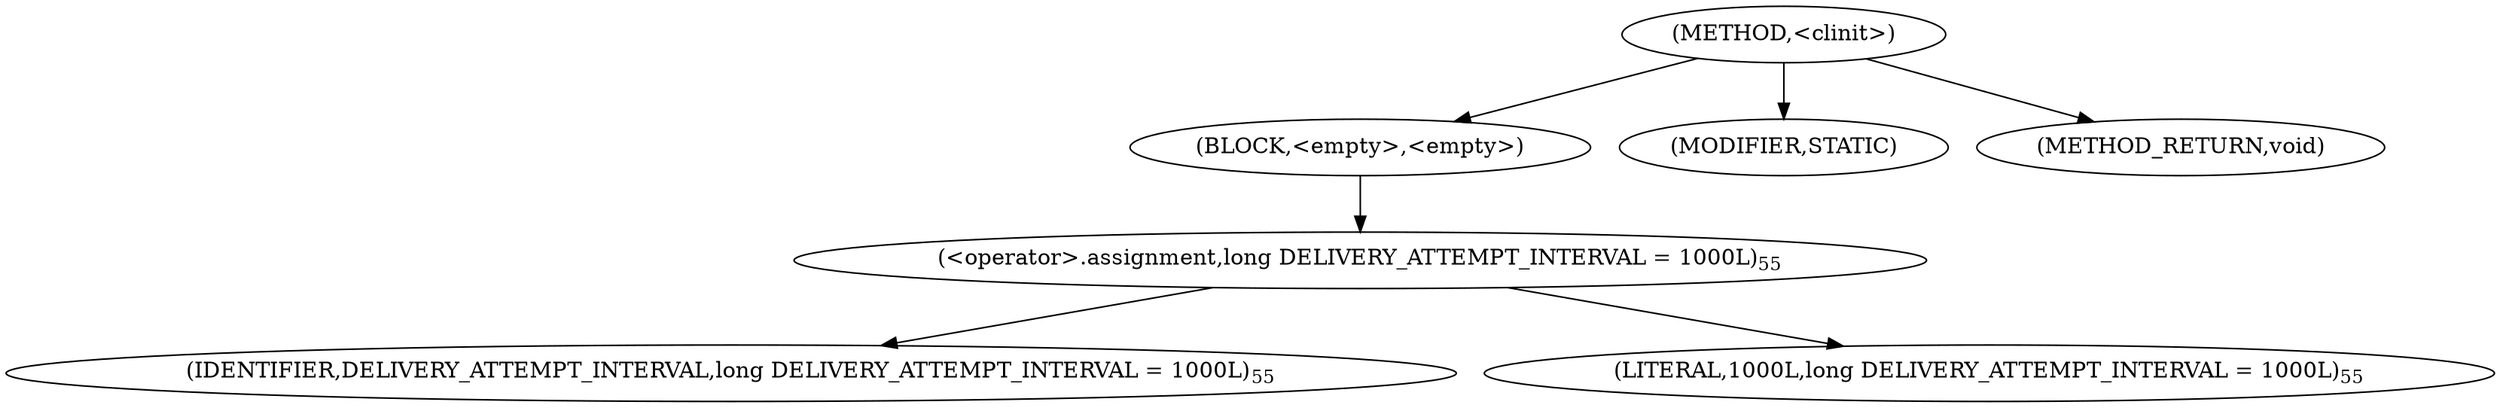 digraph "&lt;clinit&gt;" {  
"359" [label = <(METHOD,&lt;clinit&gt;)> ]
"360" [label = <(BLOCK,&lt;empty&gt;,&lt;empty&gt;)> ]
"361" [label = <(&lt;operator&gt;.assignment,long DELIVERY_ATTEMPT_INTERVAL = 1000L)<SUB>55</SUB>> ]
"362" [label = <(IDENTIFIER,DELIVERY_ATTEMPT_INTERVAL,long DELIVERY_ATTEMPT_INTERVAL = 1000L)<SUB>55</SUB>> ]
"363" [label = <(LITERAL,1000L,long DELIVERY_ATTEMPT_INTERVAL = 1000L)<SUB>55</SUB>> ]
"364" [label = <(MODIFIER,STATIC)> ]
"365" [label = <(METHOD_RETURN,void)> ]
  "359" -> "360" 
  "359" -> "364" 
  "359" -> "365" 
  "360" -> "361" 
  "361" -> "362" 
  "361" -> "363" 
}
